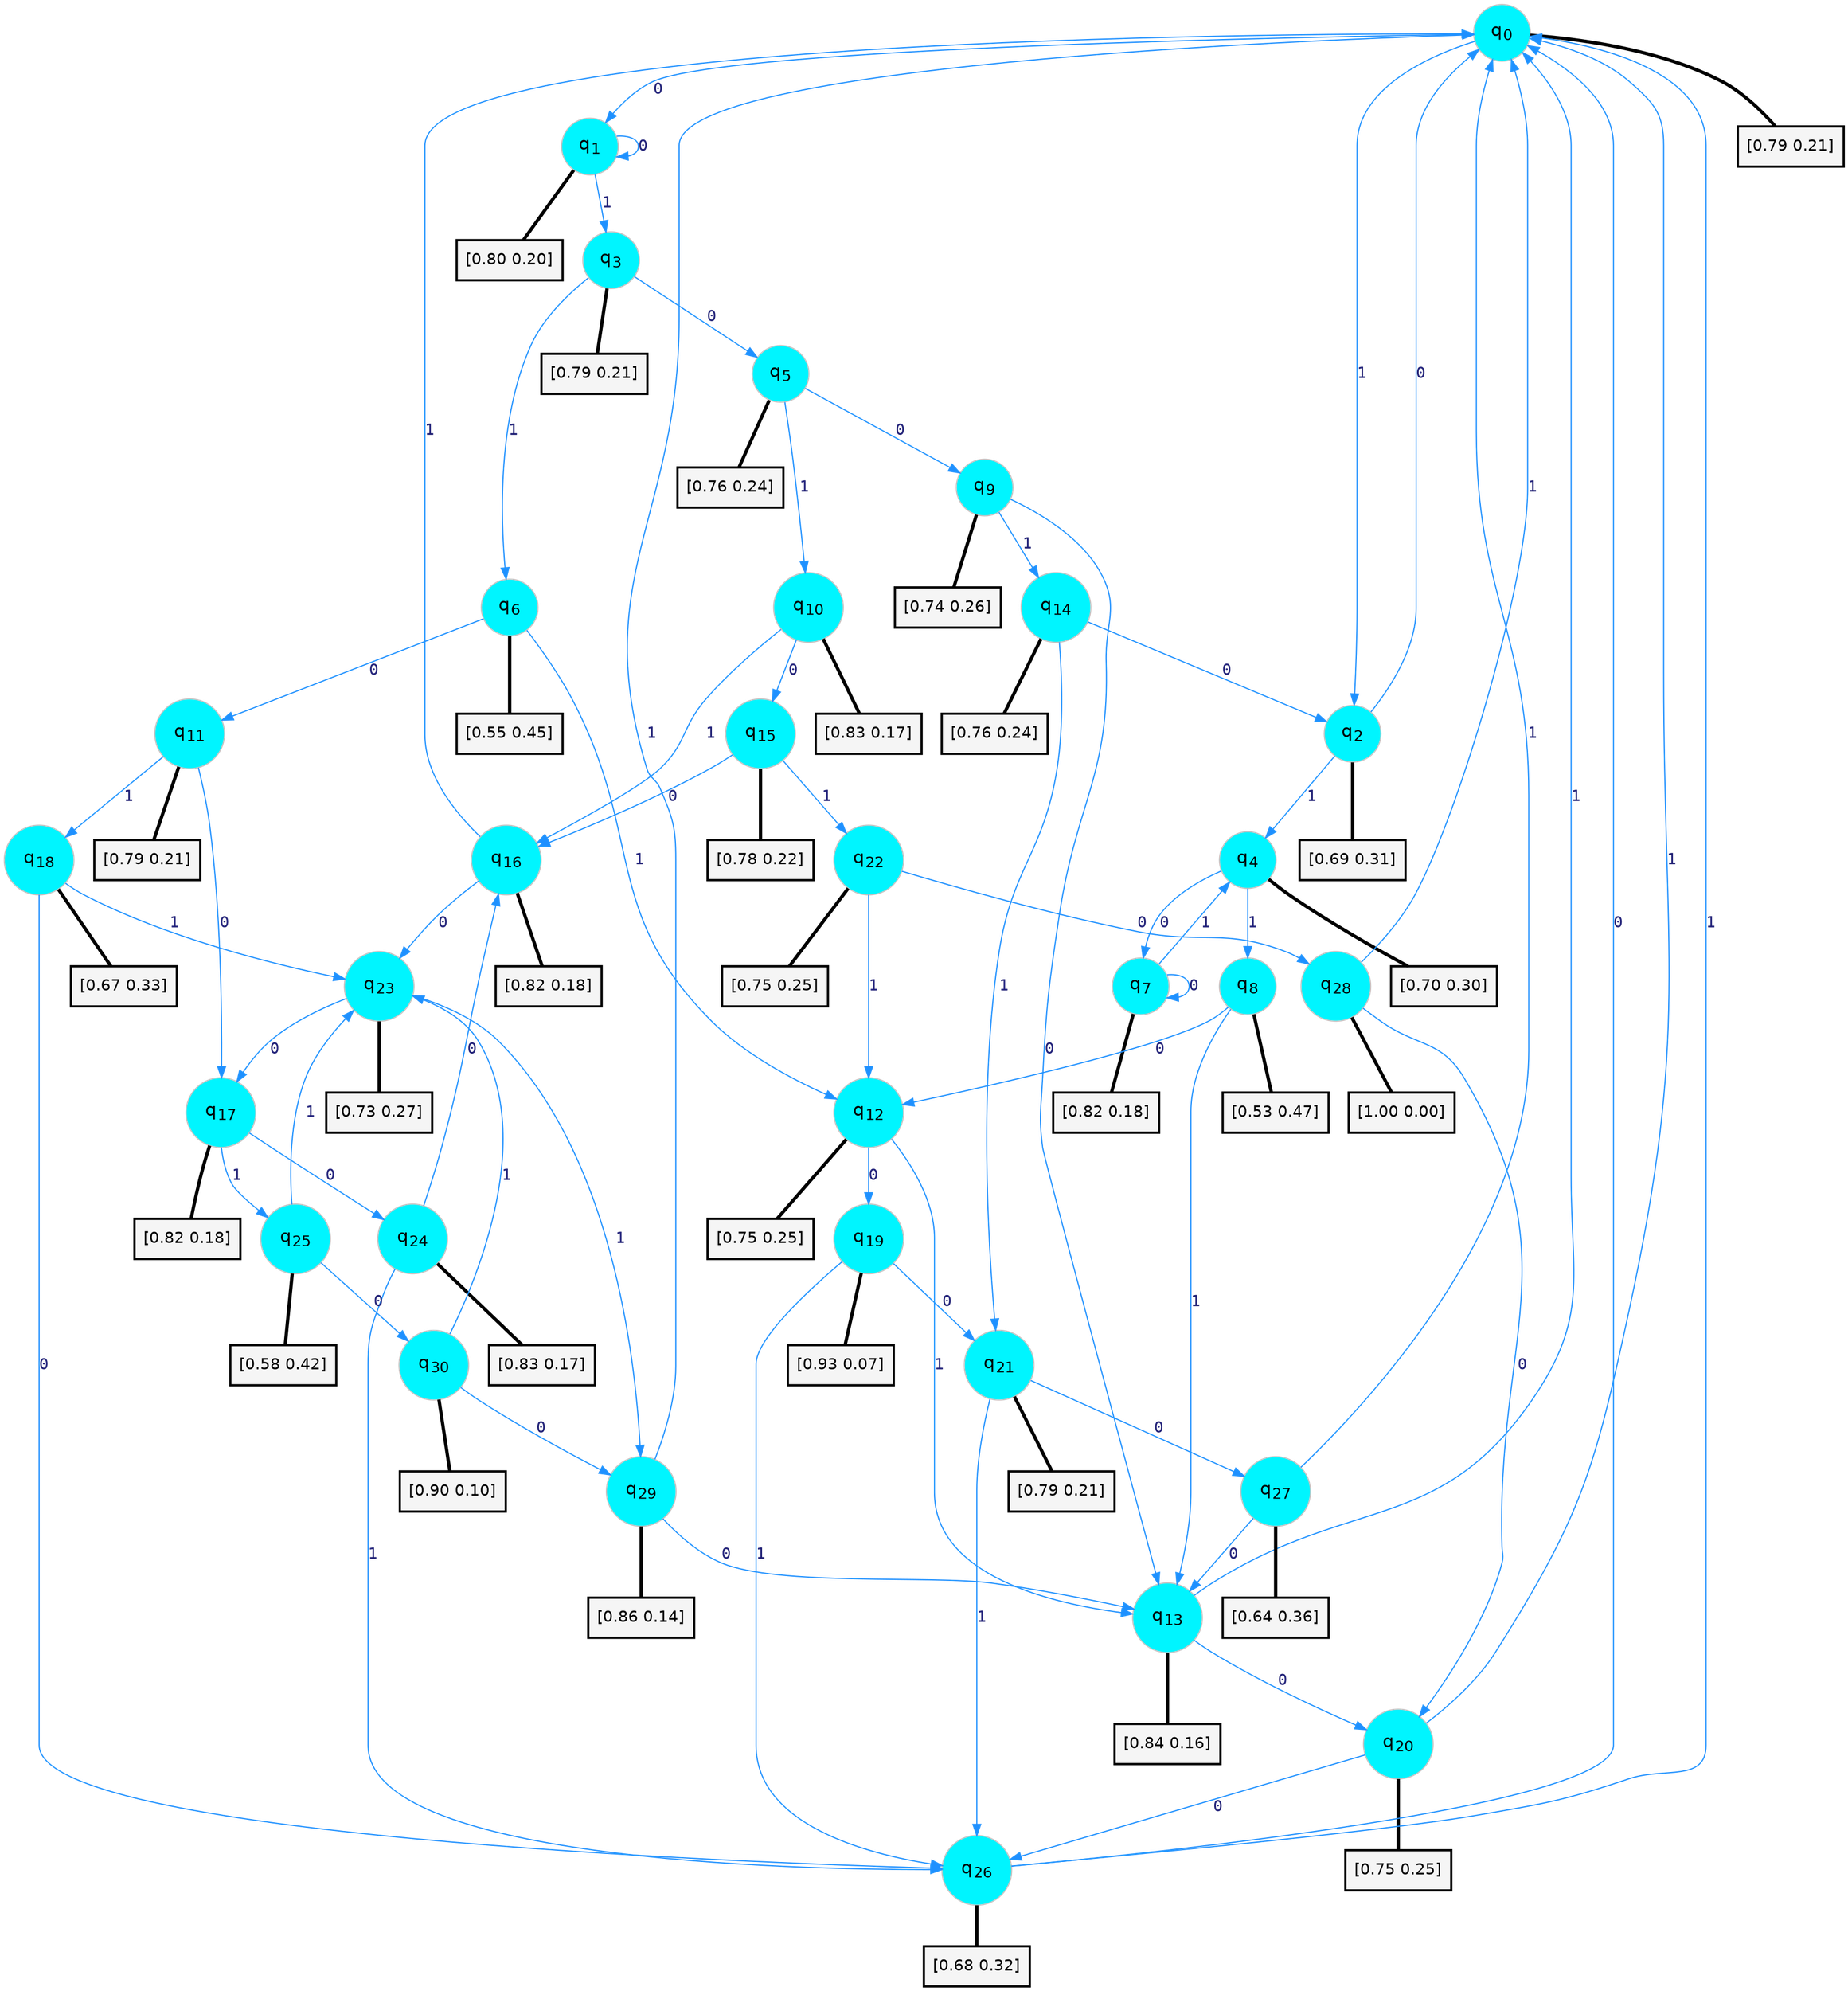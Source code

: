 digraph G {
graph [
bgcolor=transparent, dpi=300, rankdir=TD, size="40,25"];
node [
color=gray, fillcolor=turquoise1, fontcolor=black, fontname=Helvetica, fontsize=16, fontweight=bold, shape=circle, style=filled];
edge [
arrowsize=1, color=dodgerblue1, fontcolor=midnightblue, fontname=courier, fontweight=bold, penwidth=1, style=solid, weight=20];
0[label=<q<SUB>0</SUB>>];
1[label=<q<SUB>1</SUB>>];
2[label=<q<SUB>2</SUB>>];
3[label=<q<SUB>3</SUB>>];
4[label=<q<SUB>4</SUB>>];
5[label=<q<SUB>5</SUB>>];
6[label=<q<SUB>6</SUB>>];
7[label=<q<SUB>7</SUB>>];
8[label=<q<SUB>8</SUB>>];
9[label=<q<SUB>9</SUB>>];
10[label=<q<SUB>10</SUB>>];
11[label=<q<SUB>11</SUB>>];
12[label=<q<SUB>12</SUB>>];
13[label=<q<SUB>13</SUB>>];
14[label=<q<SUB>14</SUB>>];
15[label=<q<SUB>15</SUB>>];
16[label=<q<SUB>16</SUB>>];
17[label=<q<SUB>17</SUB>>];
18[label=<q<SUB>18</SUB>>];
19[label=<q<SUB>19</SUB>>];
20[label=<q<SUB>20</SUB>>];
21[label=<q<SUB>21</SUB>>];
22[label=<q<SUB>22</SUB>>];
23[label=<q<SUB>23</SUB>>];
24[label=<q<SUB>24</SUB>>];
25[label=<q<SUB>25</SUB>>];
26[label=<q<SUB>26</SUB>>];
27[label=<q<SUB>27</SUB>>];
28[label=<q<SUB>28</SUB>>];
29[label=<q<SUB>29</SUB>>];
30[label=<q<SUB>30</SUB>>];
31[label="[0.79 0.21]", shape=box,fontcolor=black, fontname=Helvetica, fontsize=14, penwidth=2, fillcolor=whitesmoke,color=black];
32[label="[0.80 0.20]", shape=box,fontcolor=black, fontname=Helvetica, fontsize=14, penwidth=2, fillcolor=whitesmoke,color=black];
33[label="[0.69 0.31]", shape=box,fontcolor=black, fontname=Helvetica, fontsize=14, penwidth=2, fillcolor=whitesmoke,color=black];
34[label="[0.79 0.21]", shape=box,fontcolor=black, fontname=Helvetica, fontsize=14, penwidth=2, fillcolor=whitesmoke,color=black];
35[label="[0.70 0.30]", shape=box,fontcolor=black, fontname=Helvetica, fontsize=14, penwidth=2, fillcolor=whitesmoke,color=black];
36[label="[0.76 0.24]", shape=box,fontcolor=black, fontname=Helvetica, fontsize=14, penwidth=2, fillcolor=whitesmoke,color=black];
37[label="[0.55 0.45]", shape=box,fontcolor=black, fontname=Helvetica, fontsize=14, penwidth=2, fillcolor=whitesmoke,color=black];
38[label="[0.82 0.18]", shape=box,fontcolor=black, fontname=Helvetica, fontsize=14, penwidth=2, fillcolor=whitesmoke,color=black];
39[label="[0.53 0.47]", shape=box,fontcolor=black, fontname=Helvetica, fontsize=14, penwidth=2, fillcolor=whitesmoke,color=black];
40[label="[0.74 0.26]", shape=box,fontcolor=black, fontname=Helvetica, fontsize=14, penwidth=2, fillcolor=whitesmoke,color=black];
41[label="[0.83 0.17]", shape=box,fontcolor=black, fontname=Helvetica, fontsize=14, penwidth=2, fillcolor=whitesmoke,color=black];
42[label="[0.79 0.21]", shape=box,fontcolor=black, fontname=Helvetica, fontsize=14, penwidth=2, fillcolor=whitesmoke,color=black];
43[label="[0.75 0.25]", shape=box,fontcolor=black, fontname=Helvetica, fontsize=14, penwidth=2, fillcolor=whitesmoke,color=black];
44[label="[0.84 0.16]", shape=box,fontcolor=black, fontname=Helvetica, fontsize=14, penwidth=2, fillcolor=whitesmoke,color=black];
45[label="[0.76 0.24]", shape=box,fontcolor=black, fontname=Helvetica, fontsize=14, penwidth=2, fillcolor=whitesmoke,color=black];
46[label="[0.78 0.22]", shape=box,fontcolor=black, fontname=Helvetica, fontsize=14, penwidth=2, fillcolor=whitesmoke,color=black];
47[label="[0.82 0.18]", shape=box,fontcolor=black, fontname=Helvetica, fontsize=14, penwidth=2, fillcolor=whitesmoke,color=black];
48[label="[0.82 0.18]", shape=box,fontcolor=black, fontname=Helvetica, fontsize=14, penwidth=2, fillcolor=whitesmoke,color=black];
49[label="[0.67 0.33]", shape=box,fontcolor=black, fontname=Helvetica, fontsize=14, penwidth=2, fillcolor=whitesmoke,color=black];
50[label="[0.93 0.07]", shape=box,fontcolor=black, fontname=Helvetica, fontsize=14, penwidth=2, fillcolor=whitesmoke,color=black];
51[label="[0.75 0.25]", shape=box,fontcolor=black, fontname=Helvetica, fontsize=14, penwidth=2, fillcolor=whitesmoke,color=black];
52[label="[0.79 0.21]", shape=box,fontcolor=black, fontname=Helvetica, fontsize=14, penwidth=2, fillcolor=whitesmoke,color=black];
53[label="[0.75 0.25]", shape=box,fontcolor=black, fontname=Helvetica, fontsize=14, penwidth=2, fillcolor=whitesmoke,color=black];
54[label="[0.73 0.27]", shape=box,fontcolor=black, fontname=Helvetica, fontsize=14, penwidth=2, fillcolor=whitesmoke,color=black];
55[label="[0.83 0.17]", shape=box,fontcolor=black, fontname=Helvetica, fontsize=14, penwidth=2, fillcolor=whitesmoke,color=black];
56[label="[0.58 0.42]", shape=box,fontcolor=black, fontname=Helvetica, fontsize=14, penwidth=2, fillcolor=whitesmoke,color=black];
57[label="[0.68 0.32]", shape=box,fontcolor=black, fontname=Helvetica, fontsize=14, penwidth=2, fillcolor=whitesmoke,color=black];
58[label="[0.64 0.36]", shape=box,fontcolor=black, fontname=Helvetica, fontsize=14, penwidth=2, fillcolor=whitesmoke,color=black];
59[label="[1.00 0.00]", shape=box,fontcolor=black, fontname=Helvetica, fontsize=14, penwidth=2, fillcolor=whitesmoke,color=black];
60[label="[0.86 0.14]", shape=box,fontcolor=black, fontname=Helvetica, fontsize=14, penwidth=2, fillcolor=whitesmoke,color=black];
61[label="[0.90 0.10]", shape=box,fontcolor=black, fontname=Helvetica, fontsize=14, penwidth=2, fillcolor=whitesmoke,color=black];
0->1 [label=0];
0->2 [label=1];
0->31 [arrowhead=none, penwidth=3,color=black];
1->1 [label=0];
1->3 [label=1];
1->32 [arrowhead=none, penwidth=3,color=black];
2->0 [label=0];
2->4 [label=1];
2->33 [arrowhead=none, penwidth=3,color=black];
3->5 [label=0];
3->6 [label=1];
3->34 [arrowhead=none, penwidth=3,color=black];
4->7 [label=0];
4->8 [label=1];
4->35 [arrowhead=none, penwidth=3,color=black];
5->9 [label=0];
5->10 [label=1];
5->36 [arrowhead=none, penwidth=3,color=black];
6->11 [label=0];
6->12 [label=1];
6->37 [arrowhead=none, penwidth=3,color=black];
7->7 [label=0];
7->4 [label=1];
7->38 [arrowhead=none, penwidth=3,color=black];
8->12 [label=0];
8->13 [label=1];
8->39 [arrowhead=none, penwidth=3,color=black];
9->13 [label=0];
9->14 [label=1];
9->40 [arrowhead=none, penwidth=3,color=black];
10->15 [label=0];
10->16 [label=1];
10->41 [arrowhead=none, penwidth=3,color=black];
11->17 [label=0];
11->18 [label=1];
11->42 [arrowhead=none, penwidth=3,color=black];
12->19 [label=0];
12->13 [label=1];
12->43 [arrowhead=none, penwidth=3,color=black];
13->20 [label=0];
13->0 [label=1];
13->44 [arrowhead=none, penwidth=3,color=black];
14->2 [label=0];
14->21 [label=1];
14->45 [arrowhead=none, penwidth=3,color=black];
15->16 [label=0];
15->22 [label=1];
15->46 [arrowhead=none, penwidth=3,color=black];
16->23 [label=0];
16->0 [label=1];
16->47 [arrowhead=none, penwidth=3,color=black];
17->24 [label=0];
17->25 [label=1];
17->48 [arrowhead=none, penwidth=3,color=black];
18->26 [label=0];
18->23 [label=1];
18->49 [arrowhead=none, penwidth=3,color=black];
19->21 [label=0];
19->26 [label=1];
19->50 [arrowhead=none, penwidth=3,color=black];
20->26 [label=0];
20->0 [label=1];
20->51 [arrowhead=none, penwidth=3,color=black];
21->27 [label=0];
21->26 [label=1];
21->52 [arrowhead=none, penwidth=3,color=black];
22->28 [label=0];
22->12 [label=1];
22->53 [arrowhead=none, penwidth=3,color=black];
23->17 [label=0];
23->29 [label=1];
23->54 [arrowhead=none, penwidth=3,color=black];
24->16 [label=0];
24->26 [label=1];
24->55 [arrowhead=none, penwidth=3,color=black];
25->30 [label=0];
25->23 [label=1];
25->56 [arrowhead=none, penwidth=3,color=black];
26->0 [label=0];
26->0 [label=1];
26->57 [arrowhead=none, penwidth=3,color=black];
27->13 [label=0];
27->0 [label=1];
27->58 [arrowhead=none, penwidth=3,color=black];
28->20 [label=0];
28->0 [label=1];
28->59 [arrowhead=none, penwidth=3,color=black];
29->13 [label=0];
29->0 [label=1];
29->60 [arrowhead=none, penwidth=3,color=black];
30->29 [label=0];
30->23 [label=1];
30->61 [arrowhead=none, penwidth=3,color=black];
}
